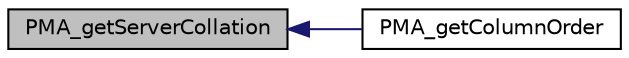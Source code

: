 digraph G
{
  edge [fontname="Helvetica",fontsize="10",labelfontname="Helvetica",labelfontsize="10"];
  node [fontname="Helvetica",fontsize="10",shape=record];
  rankdir="LR";
  Node1 [label="PMA_getServerCollation",height=0.2,width=0.4,color="black", fillcolor="grey75", style="filled" fontcolor="black"];
  Node1 -> Node2 [dir="back",color="midnightblue",fontsize="10",style="solid",fontname="Helvetica"];
  Node2 [label="PMA_getColumnOrder",height=0.2,width=0.4,color="black", fillcolor="white", style="filled",URL="$build__html__for__db_8lib_8php.html#a18b938c1462aee73a75c7c4095ea45f4",tooltip="Prepares the $column_order array."];
}
